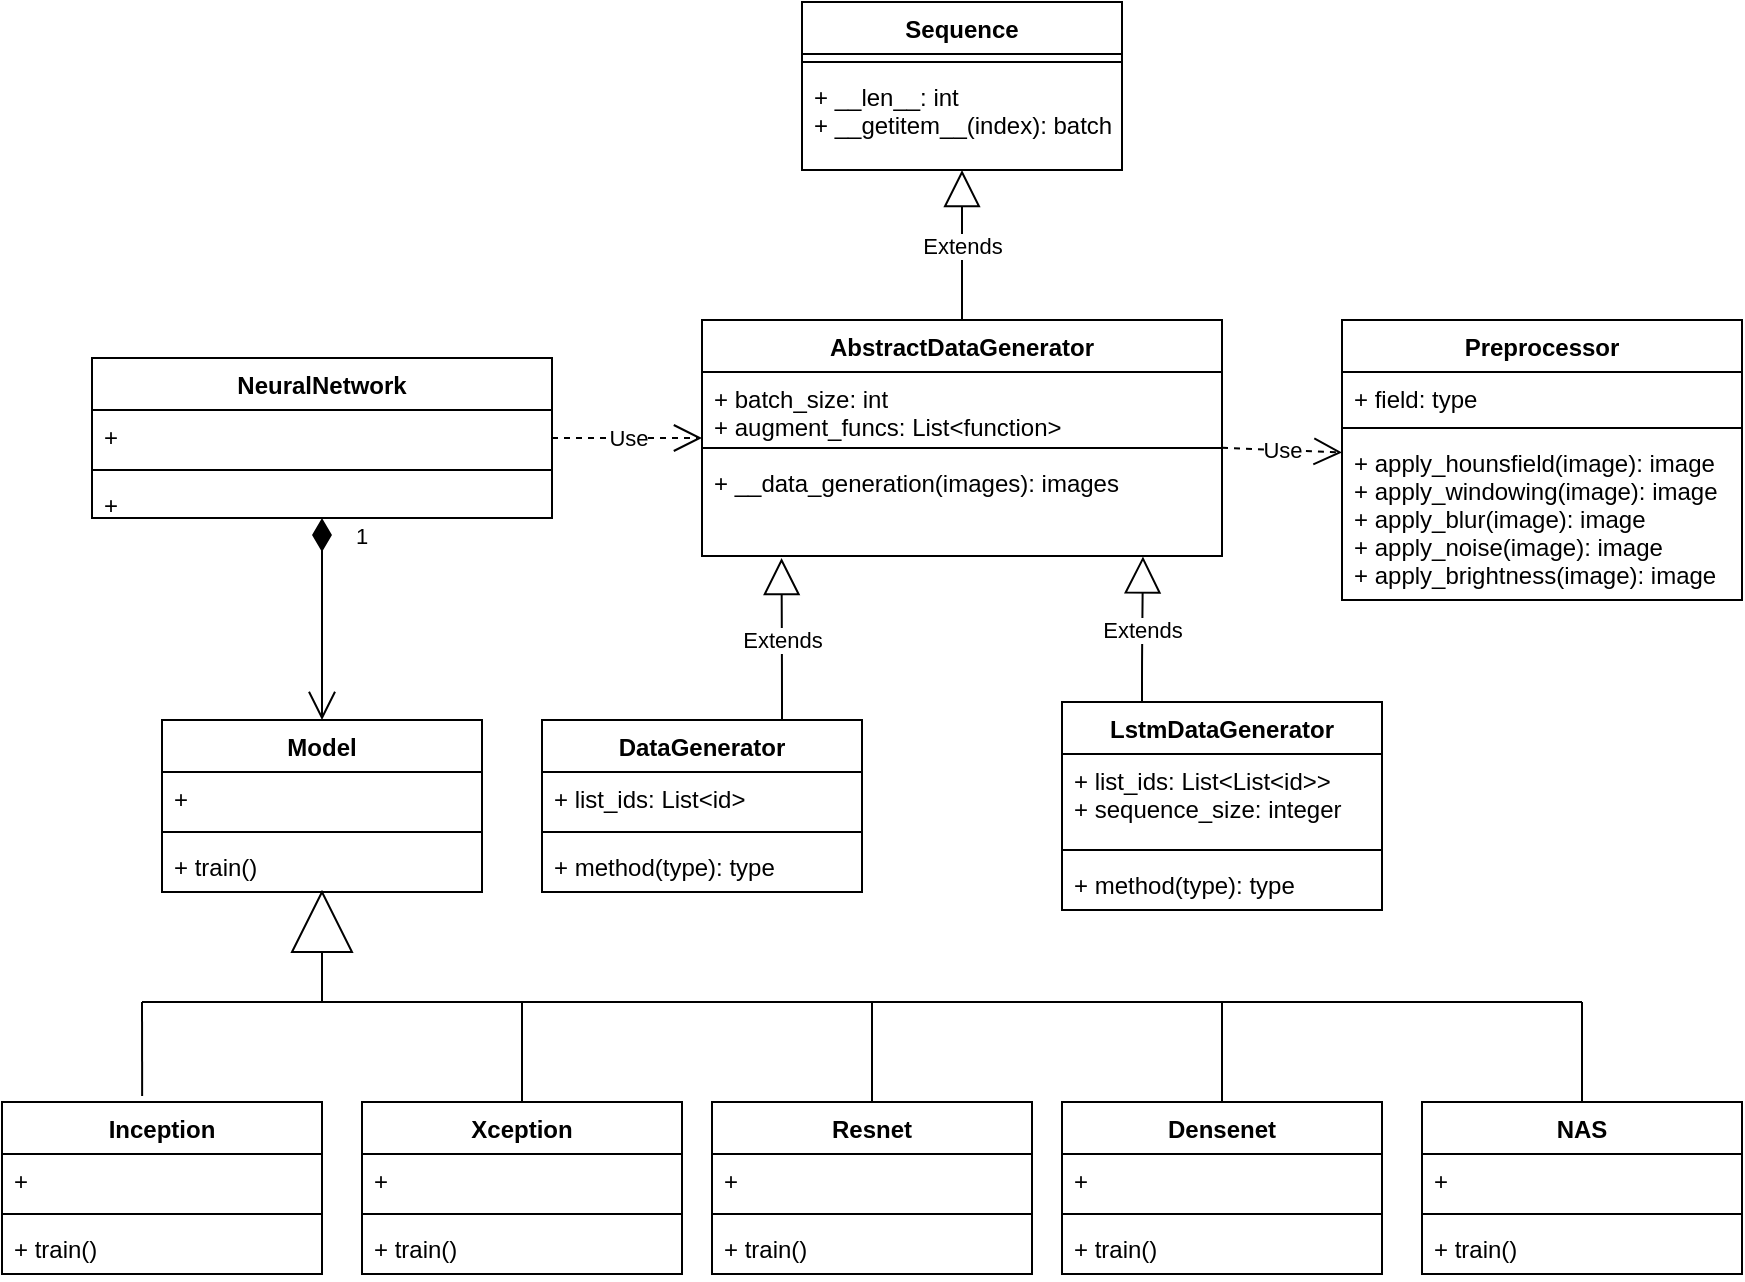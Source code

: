 <mxfile version="12.2.2" type="device" pages="1"><diagram id="Bgm2nvEqNwHCRgUSUqQR" name="Page-1"><mxGraphModel dx="1605" dy="698" grid="0" gridSize="10" guides="1" tooltips="1" connect="1" arrows="1" fold="1" page="0" pageScale="1" pageWidth="827" pageHeight="1169" background="#FFFFFF" math="0" shadow="0"><root><mxCell id="0"/><mxCell id="1" parent="0"/><mxCell id="lSeLnU143KVyjsHp4hio-2" value="Preprocessor" style="swimlane;fontStyle=1;align=center;verticalAlign=top;childLayout=stackLayout;horizontal=1;startSize=26;horizontalStack=0;resizeParent=1;resizeParentMax=0;resizeLast=0;collapsible=1;marginBottom=0;" parent="1" vertex="1"><mxGeometry x="600" y="179" width="200" height="140" as="geometry"/></mxCell><mxCell id="lSeLnU143KVyjsHp4hio-3" value="+ field: type" style="text;strokeColor=none;fillColor=none;align=left;verticalAlign=top;spacingLeft=4;spacingRight=4;overflow=hidden;rotatable=0;points=[[0,0.5],[1,0.5]];portConstraint=eastwest;" parent="lSeLnU143KVyjsHp4hio-2" vertex="1"><mxGeometry y="26" width="200" height="24" as="geometry"/></mxCell><mxCell id="lSeLnU143KVyjsHp4hio-4" value="" style="line;strokeWidth=1;fillColor=none;align=left;verticalAlign=middle;spacingTop=-1;spacingLeft=3;spacingRight=3;rotatable=0;labelPosition=right;points=[];portConstraint=eastwest;" parent="lSeLnU143KVyjsHp4hio-2" vertex="1"><mxGeometry y="50" width="200" height="8" as="geometry"/></mxCell><mxCell id="lSeLnU143KVyjsHp4hio-5" value="+ apply_hounsfield(image): image&#10;+ apply_windowing(image): image&#10;+ apply_blur(image): image&#10;+ apply_noise(image): image&#10;+ apply_brightness(image): image&#10;" style="text;strokeColor=none;fillColor=none;align=left;verticalAlign=top;spacingLeft=4;spacingRight=4;overflow=hidden;rotatable=0;points=[[0,0.5],[1,0.5]];portConstraint=eastwest;fontStyle=0" parent="lSeLnU143KVyjsHp4hio-2" vertex="1"><mxGeometry y="58" width="200" height="82" as="geometry"/></mxCell><mxCell id="lSeLnU143KVyjsHp4hio-14" value="DataGenerator" style="swimlane;fontStyle=1;align=center;verticalAlign=top;childLayout=stackLayout;horizontal=1;startSize=26;horizontalStack=0;resizeParent=1;resizeParentMax=0;resizeLast=0;collapsible=1;marginBottom=0;" parent="1" vertex="1"><mxGeometry x="200" y="379" width="160" height="86" as="geometry"/></mxCell><mxCell id="lSeLnU143KVyjsHp4hio-15" value="+ list_ids: List&lt;id&gt;" style="text;strokeColor=none;fillColor=none;align=left;verticalAlign=top;spacingLeft=4;spacingRight=4;overflow=hidden;rotatable=0;points=[[0,0.5],[1,0.5]];portConstraint=eastwest;" parent="lSeLnU143KVyjsHp4hio-14" vertex="1"><mxGeometry y="26" width="160" height="26" as="geometry"/></mxCell><mxCell id="lSeLnU143KVyjsHp4hio-16" value="" style="line;strokeWidth=1;fillColor=none;align=left;verticalAlign=middle;spacingTop=-1;spacingLeft=3;spacingRight=3;rotatable=0;labelPosition=right;points=[];portConstraint=eastwest;" parent="lSeLnU143KVyjsHp4hio-14" vertex="1"><mxGeometry y="52" width="160" height="8" as="geometry"/></mxCell><mxCell id="lSeLnU143KVyjsHp4hio-17" value="+ method(type): type" style="text;strokeColor=none;fillColor=none;align=left;verticalAlign=top;spacingLeft=4;spacingRight=4;overflow=hidden;rotatable=0;points=[[0,0.5],[1,0.5]];portConstraint=eastwest;" parent="lSeLnU143KVyjsHp4hio-14" vertex="1"><mxGeometry y="60" width="160" height="26" as="geometry"/></mxCell><mxCell id="lSeLnU143KVyjsHp4hio-18" value="LstmDataGenerator" style="swimlane;fontStyle=1;align=center;verticalAlign=top;childLayout=stackLayout;horizontal=1;startSize=26;horizontalStack=0;resizeParent=1;resizeParentMax=0;resizeLast=0;collapsible=1;marginBottom=0;" parent="1" vertex="1"><mxGeometry x="460" y="370" width="160" height="104" as="geometry"/></mxCell><mxCell id="lSeLnU143KVyjsHp4hio-19" value="+ list_ids: List&lt;List&lt;id&gt;&gt;&#10;+ sequence_size: integer" style="text;strokeColor=none;fillColor=none;align=left;verticalAlign=top;spacingLeft=4;spacingRight=4;overflow=hidden;rotatable=0;points=[[0,0.5],[1,0.5]];portConstraint=eastwest;" parent="lSeLnU143KVyjsHp4hio-18" vertex="1"><mxGeometry y="26" width="160" height="44" as="geometry"/></mxCell><mxCell id="lSeLnU143KVyjsHp4hio-20" value="" style="line;strokeWidth=1;fillColor=none;align=left;verticalAlign=middle;spacingTop=-1;spacingLeft=3;spacingRight=3;rotatable=0;labelPosition=right;points=[];portConstraint=eastwest;" parent="lSeLnU143KVyjsHp4hio-18" vertex="1"><mxGeometry y="70" width="160" height="8" as="geometry"/></mxCell><mxCell id="lSeLnU143KVyjsHp4hio-21" value="+ method(type): type" style="text;strokeColor=none;fillColor=none;align=left;verticalAlign=top;spacingLeft=4;spacingRight=4;overflow=hidden;rotatable=0;points=[[0,0.5],[1,0.5]];portConstraint=eastwest;" parent="lSeLnU143KVyjsHp4hio-18" vertex="1"><mxGeometry y="78" width="160" height="26" as="geometry"/></mxCell><mxCell id="lSeLnU143KVyjsHp4hio-23" value="Extends" style="endArrow=block;endSize=16;endFill=0;html=1;entryX=0.153;entryY=1.02;entryDx=0;entryDy=0;entryPerimeter=0;exitX=0.75;exitY=0;exitDx=0;exitDy=0;" parent="1" source="lSeLnU143KVyjsHp4hio-14" target="lSeLnU143KVyjsHp4hio-37" edge="1"><mxGeometry width="160" relative="1" as="geometry"><mxPoint x="390" y="422" as="sourcePoint"/><mxPoint x="350" y="330" as="targetPoint"/><Array as="points"><mxPoint x="320" y="360"/></Array></mxGeometry></mxCell><mxCell id="lSeLnU143KVyjsHp4hio-24" value="Extends" style="endArrow=block;endSize=16;endFill=0;html=1;exitX=0.25;exitY=0;exitDx=0;exitDy=0;entryX=0.848;entryY=1.004;entryDx=0;entryDy=0;entryPerimeter=0;" parent="1" source="lSeLnU143KVyjsHp4hio-18" target="lSeLnU143KVyjsHp4hio-37" edge="1"><mxGeometry width="160" relative="1" as="geometry"><mxPoint x="10" y="360" as="sourcePoint"/><mxPoint x="510" y="310" as="targetPoint"/><Array as="points"><mxPoint x="500" y="350"/></Array></mxGeometry></mxCell><mxCell id="lSeLnU143KVyjsHp4hio-26" value="Use" style="endArrow=open;endSize=12;dashed=1;html=1;" parent="1" source="lSeLnU143KVyjsHp4hio-34" target="lSeLnU143KVyjsHp4hio-2" edge="1"><mxGeometry width="160" relative="1" as="geometry"><mxPoint x="220" y="244.936" as="sourcePoint"/><mxPoint x="170" y="360" as="targetPoint"/></mxGeometry></mxCell><mxCell id="lSeLnU143KVyjsHp4hio-27" value="Sequence" style="swimlane;fontStyle=1;align=center;verticalAlign=top;childLayout=stackLayout;horizontal=1;startSize=26;horizontalStack=0;resizeParent=1;resizeParentMax=0;resizeLast=0;collapsible=1;marginBottom=0;" parent="1" vertex="1"><mxGeometry x="330" y="20" width="160" height="84" as="geometry"/></mxCell><mxCell id="lSeLnU143KVyjsHp4hio-29" value="" style="line;strokeWidth=1;fillColor=none;align=left;verticalAlign=middle;spacingTop=-1;spacingLeft=3;spacingRight=3;rotatable=0;labelPosition=right;points=[];portConstraint=eastwest;" parent="lSeLnU143KVyjsHp4hio-27" vertex="1"><mxGeometry y="26" width="160" height="8" as="geometry"/></mxCell><mxCell id="lSeLnU143KVyjsHp4hio-30" value="+ __len__: int&#10;+ __getitem__(index): batch" style="text;strokeColor=none;fillColor=none;align=left;verticalAlign=top;spacingLeft=4;spacingRight=4;overflow=hidden;rotatable=0;points=[[0,0.5],[1,0.5]];portConstraint=eastwest;" parent="lSeLnU143KVyjsHp4hio-27" vertex="1"><mxGeometry y="34" width="160" height="50" as="geometry"/></mxCell><mxCell id="lSeLnU143KVyjsHp4hio-31" value="Extends" style="endArrow=block;endSize=16;endFill=0;html=1;" parent="1" source="lSeLnU143KVyjsHp4hio-34" target="lSeLnU143KVyjsHp4hio-27" edge="1"><mxGeometry width="160" relative="1" as="geometry"><mxPoint x="143.352" y="213" as="sourcePoint"/><mxPoint x="170" y="430" as="targetPoint"/></mxGeometry></mxCell><mxCell id="lSeLnU143KVyjsHp4hio-34" value="AbstractDataGenerator" style="swimlane;fontStyle=1;align=center;verticalAlign=top;childLayout=stackLayout;horizontal=1;startSize=26;horizontalStack=0;resizeParent=1;resizeParentMax=0;resizeLast=0;collapsible=1;marginBottom=0;swimlaneFillColor=none;shadow=0;comic=0;" parent="1" vertex="1"><mxGeometry x="280" y="179" width="260" height="118" as="geometry"/></mxCell><mxCell id="lSeLnU143KVyjsHp4hio-35" value="+ batch_size: int&#10;+ augment_funcs: List&lt;function&gt;" style="text;strokeColor=none;fillColor=none;align=left;verticalAlign=top;spacingLeft=4;spacingRight=4;overflow=hidden;rotatable=0;points=[[0,0.5],[1,0.5]];portConstraint=eastwest;" parent="lSeLnU143KVyjsHp4hio-34" vertex="1"><mxGeometry y="26" width="260" height="34" as="geometry"/></mxCell><mxCell id="lSeLnU143KVyjsHp4hio-36" value="" style="line;strokeWidth=1;fillColor=none;align=left;verticalAlign=middle;spacingTop=-1;spacingLeft=3;spacingRight=3;rotatable=0;labelPosition=right;points=[];portConstraint=eastwest;" parent="lSeLnU143KVyjsHp4hio-34" vertex="1"><mxGeometry y="60" width="260" height="8" as="geometry"/></mxCell><mxCell id="lSeLnU143KVyjsHp4hio-37" value="+ __data_generation(images): images" style="text;strokeColor=none;fillColor=none;align=left;verticalAlign=top;spacingLeft=4;spacingRight=4;overflow=hidden;rotatable=0;points=[[0,0.5],[1,0.5]];portConstraint=eastwest;" parent="lSeLnU143KVyjsHp4hio-34" vertex="1"><mxGeometry y="68" width="260" height="50" as="geometry"/></mxCell><mxCell id="lSeLnU143KVyjsHp4hio-38" value="NeuralNetwork" style="swimlane;fontStyle=1;align=center;verticalAlign=top;childLayout=stackLayout;horizontal=1;startSize=26;horizontalStack=0;resizeParent=1;resizeParentMax=0;resizeLast=0;collapsible=1;marginBottom=0;" parent="1" vertex="1"><mxGeometry x="-25" y="198" width="230" height="80" as="geometry"/></mxCell><mxCell id="lSeLnU143KVyjsHp4hio-39" value="+" style="text;strokeColor=none;fillColor=none;align=left;verticalAlign=top;spacingLeft=4;spacingRight=4;overflow=hidden;rotatable=0;points=[[0,0.5],[1,0.5]];portConstraint=eastwest;" parent="lSeLnU143KVyjsHp4hio-38" vertex="1"><mxGeometry y="26" width="230" height="26" as="geometry"/></mxCell><mxCell id="lSeLnU143KVyjsHp4hio-40" value="" style="line;strokeWidth=1;fillColor=none;align=left;verticalAlign=middle;spacingTop=-1;spacingLeft=3;spacingRight=3;rotatable=0;labelPosition=right;points=[];portConstraint=eastwest;" parent="lSeLnU143KVyjsHp4hio-38" vertex="1"><mxGeometry y="52" width="230" height="8" as="geometry"/></mxCell><mxCell id="lSeLnU143KVyjsHp4hio-41" value="+" style="text;strokeColor=none;fillColor=none;align=left;verticalAlign=top;spacingLeft=4;spacingRight=4;overflow=hidden;rotatable=0;points=[[0,0.5],[1,0.5]];portConstraint=eastwest;" parent="lSeLnU143KVyjsHp4hio-38" vertex="1"><mxGeometry y="60" width="230" height="20" as="geometry"/></mxCell><mxCell id="lSeLnU143KVyjsHp4hio-43" value="Model" style="swimlane;fontStyle=1;align=center;verticalAlign=top;childLayout=stackLayout;horizontal=1;startSize=26;horizontalStack=0;resizeParent=1;resizeParentMax=0;resizeLast=0;collapsible=1;marginBottom=0;" parent="1" vertex="1"><mxGeometry x="10" y="379" width="160" height="86" as="geometry"/></mxCell><mxCell id="lSeLnU143KVyjsHp4hio-44" value="+ " style="text;strokeColor=none;fillColor=none;align=left;verticalAlign=top;spacingLeft=4;spacingRight=4;overflow=hidden;rotatable=0;points=[[0,0.5],[1,0.5]];portConstraint=eastwest;" parent="lSeLnU143KVyjsHp4hio-43" vertex="1"><mxGeometry y="26" width="160" height="26" as="geometry"/></mxCell><mxCell id="lSeLnU143KVyjsHp4hio-45" value="" style="line;strokeWidth=1;fillColor=none;align=left;verticalAlign=middle;spacingTop=-1;spacingLeft=3;spacingRight=3;rotatable=0;labelPosition=right;points=[];portConstraint=eastwest;" parent="lSeLnU143KVyjsHp4hio-43" vertex="1"><mxGeometry y="52" width="160" height="8" as="geometry"/></mxCell><mxCell id="lSeLnU143KVyjsHp4hio-46" value="+ train()" style="text;strokeColor=none;fillColor=none;align=left;verticalAlign=top;spacingLeft=4;spacingRight=4;overflow=hidden;rotatable=0;points=[[0,0.5],[1,0.5]];portConstraint=eastwest;" parent="lSeLnU143KVyjsHp4hio-43" vertex="1"><mxGeometry y="60" width="160" height="26" as="geometry"/></mxCell><mxCell id="lSeLnU143KVyjsHp4hio-47" value="1" style="endArrow=open;html=1;endSize=12;startArrow=diamondThin;startSize=14;startFill=1;edgeStyle=orthogonalEdgeStyle;align=left;verticalAlign=bottom;" parent="1" source="lSeLnU143KVyjsHp4hio-38" target="lSeLnU143KVyjsHp4hio-43" edge="1"><mxGeometry x="-0.65" y="15" relative="1" as="geometry"><mxPoint x="10" y="520" as="sourcePoint"/><mxPoint x="170" y="520" as="targetPoint"/><mxPoint as="offset"/></mxGeometry></mxCell><mxCell id="lSeLnU143KVyjsHp4hio-48" value="Inception" style="swimlane;fontStyle=1;align=center;verticalAlign=top;childLayout=stackLayout;horizontal=1;startSize=26;horizontalStack=0;resizeParent=1;resizeParentMax=0;resizeLast=0;collapsible=1;marginBottom=0;" parent="1" vertex="1"><mxGeometry x="-70" y="570" width="160" height="86" as="geometry"/></mxCell><mxCell id="lSeLnU143KVyjsHp4hio-49" value="+" style="text;strokeColor=none;fillColor=none;align=left;verticalAlign=top;spacingLeft=4;spacingRight=4;overflow=hidden;rotatable=0;points=[[0,0.5],[1,0.5]];portConstraint=eastwest;" parent="lSeLnU143KVyjsHp4hio-48" vertex="1"><mxGeometry y="26" width="160" height="26" as="geometry"/></mxCell><mxCell id="lSeLnU143KVyjsHp4hio-50" value="" style="line;strokeWidth=1;fillColor=none;align=left;verticalAlign=middle;spacingTop=-1;spacingLeft=3;spacingRight=3;rotatable=0;labelPosition=right;points=[];portConstraint=eastwest;" parent="lSeLnU143KVyjsHp4hio-48" vertex="1"><mxGeometry y="52" width="160" height="8" as="geometry"/></mxCell><mxCell id="lSeLnU143KVyjsHp4hio-51" value="+ train()" style="text;strokeColor=none;fillColor=none;align=left;verticalAlign=top;spacingLeft=4;spacingRight=4;overflow=hidden;rotatable=0;points=[[0,0.5],[1,0.5]];portConstraint=eastwest;" parent="lSeLnU143KVyjsHp4hio-48" vertex="1"><mxGeometry y="60" width="160" height="26" as="geometry"/></mxCell><mxCell id="lSeLnU143KVyjsHp4hio-64" value="Xception" style="swimlane;fontStyle=1;align=center;verticalAlign=top;childLayout=stackLayout;horizontal=1;startSize=26;horizontalStack=0;resizeParent=1;resizeParentMax=0;resizeLast=0;collapsible=1;marginBottom=0;" parent="1" vertex="1"><mxGeometry x="110" y="570" width="160" height="86" as="geometry"/></mxCell><mxCell id="lSeLnU143KVyjsHp4hio-65" value="+" style="text;strokeColor=none;fillColor=none;align=left;verticalAlign=top;spacingLeft=4;spacingRight=4;overflow=hidden;rotatable=0;points=[[0,0.5],[1,0.5]];portConstraint=eastwest;" parent="lSeLnU143KVyjsHp4hio-64" vertex="1"><mxGeometry y="26" width="160" height="26" as="geometry"/></mxCell><mxCell id="lSeLnU143KVyjsHp4hio-66" value="" style="line;strokeWidth=1;fillColor=none;align=left;verticalAlign=middle;spacingTop=-1;spacingLeft=3;spacingRight=3;rotatable=0;labelPosition=right;points=[];portConstraint=eastwest;" parent="lSeLnU143KVyjsHp4hio-64" vertex="1"><mxGeometry y="52" width="160" height="8" as="geometry"/></mxCell><mxCell id="lSeLnU143KVyjsHp4hio-67" value="+ train()" style="text;strokeColor=none;fillColor=none;align=left;verticalAlign=top;spacingLeft=4;spacingRight=4;overflow=hidden;rotatable=0;points=[[0,0.5],[1,0.5]];portConstraint=eastwest;" parent="lSeLnU143KVyjsHp4hio-64" vertex="1"><mxGeometry y="60" width="160" height="26" as="geometry"/></mxCell><mxCell id="lSeLnU143KVyjsHp4hio-68" value="Resnet" style="swimlane;fontStyle=1;align=center;verticalAlign=top;childLayout=stackLayout;horizontal=1;startSize=26;horizontalStack=0;resizeParent=1;resizeParentMax=0;resizeLast=0;collapsible=1;marginBottom=0;" parent="1" vertex="1"><mxGeometry x="285" y="570" width="160" height="86" as="geometry"/></mxCell><mxCell id="lSeLnU143KVyjsHp4hio-69" value="+" style="text;strokeColor=none;fillColor=none;align=left;verticalAlign=top;spacingLeft=4;spacingRight=4;overflow=hidden;rotatable=0;points=[[0,0.5],[1,0.5]];portConstraint=eastwest;" parent="lSeLnU143KVyjsHp4hio-68" vertex="1"><mxGeometry y="26" width="160" height="26" as="geometry"/></mxCell><mxCell id="lSeLnU143KVyjsHp4hio-70" value="" style="line;strokeWidth=1;fillColor=none;align=left;verticalAlign=middle;spacingTop=-1;spacingLeft=3;spacingRight=3;rotatable=0;labelPosition=right;points=[];portConstraint=eastwest;" parent="lSeLnU143KVyjsHp4hio-68" vertex="1"><mxGeometry y="52" width="160" height="8" as="geometry"/></mxCell><mxCell id="lSeLnU143KVyjsHp4hio-71" value="+ train()" style="text;strokeColor=none;fillColor=none;align=left;verticalAlign=top;spacingLeft=4;spacingRight=4;overflow=hidden;rotatable=0;points=[[0,0.5],[1,0.5]];portConstraint=eastwest;" parent="lSeLnU143KVyjsHp4hio-68" vertex="1"><mxGeometry y="60" width="160" height="26" as="geometry"/></mxCell><mxCell id="lSeLnU143KVyjsHp4hio-72" value="Densenet" style="swimlane;fontStyle=1;align=center;verticalAlign=top;childLayout=stackLayout;horizontal=1;startSize=26;horizontalStack=0;resizeParent=1;resizeParentMax=0;resizeLast=0;collapsible=1;marginBottom=0;" parent="1" vertex="1"><mxGeometry x="460" y="570" width="160" height="86" as="geometry"/></mxCell><mxCell id="lSeLnU143KVyjsHp4hio-73" value="+" style="text;strokeColor=none;fillColor=none;align=left;verticalAlign=top;spacingLeft=4;spacingRight=4;overflow=hidden;rotatable=0;points=[[0,0.5],[1,0.5]];portConstraint=eastwest;" parent="lSeLnU143KVyjsHp4hio-72" vertex="1"><mxGeometry y="26" width="160" height="26" as="geometry"/></mxCell><mxCell id="lSeLnU143KVyjsHp4hio-74" value="" style="line;strokeWidth=1;fillColor=none;align=left;verticalAlign=middle;spacingTop=-1;spacingLeft=3;spacingRight=3;rotatable=0;labelPosition=right;points=[];portConstraint=eastwest;" parent="lSeLnU143KVyjsHp4hio-72" vertex="1"><mxGeometry y="52" width="160" height="8" as="geometry"/></mxCell><mxCell id="lSeLnU143KVyjsHp4hio-75" value="+ train()" style="text;strokeColor=none;fillColor=none;align=left;verticalAlign=top;spacingLeft=4;spacingRight=4;overflow=hidden;rotatable=0;points=[[0,0.5],[1,0.5]];portConstraint=eastwest;" parent="lSeLnU143KVyjsHp4hio-72" vertex="1"><mxGeometry y="60" width="160" height="26" as="geometry"/></mxCell><mxCell id="lSeLnU143KVyjsHp4hio-76" value="NAS" style="swimlane;fontStyle=1;align=center;verticalAlign=top;childLayout=stackLayout;horizontal=1;startSize=26;horizontalStack=0;resizeParent=1;resizeParentMax=0;resizeLast=0;collapsible=1;marginBottom=0;" parent="1" vertex="1"><mxGeometry x="640" y="570" width="160" height="86" as="geometry"/></mxCell><mxCell id="lSeLnU143KVyjsHp4hio-77" value="+" style="text;strokeColor=none;fillColor=none;align=left;verticalAlign=top;spacingLeft=4;spacingRight=4;overflow=hidden;rotatable=0;points=[[0,0.5],[1,0.5]];portConstraint=eastwest;" parent="lSeLnU143KVyjsHp4hio-76" vertex="1"><mxGeometry y="26" width="160" height="26" as="geometry"/></mxCell><mxCell id="lSeLnU143KVyjsHp4hio-78" value="" style="line;strokeWidth=1;fillColor=none;align=left;verticalAlign=middle;spacingTop=-1;spacingLeft=3;spacingRight=3;rotatable=0;labelPosition=right;points=[];portConstraint=eastwest;" parent="lSeLnU143KVyjsHp4hio-76" vertex="1"><mxGeometry y="52" width="160" height="8" as="geometry"/></mxCell><mxCell id="lSeLnU143KVyjsHp4hio-79" value="+ train()" style="text;strokeColor=none;fillColor=none;align=left;verticalAlign=top;spacingLeft=4;spacingRight=4;overflow=hidden;rotatable=0;points=[[0,0.5],[1,0.5]];portConstraint=eastwest;" parent="lSeLnU143KVyjsHp4hio-76" vertex="1"><mxGeometry y="60" width="160" height="26" as="geometry"/></mxCell><mxCell id="lSeLnU143KVyjsHp4hio-92" value="" style="verticalLabelPosition=bottom;verticalAlign=top;html=1;shape=mxgraph.basic.acute_triangle;dx=0.5;" parent="1" vertex="1"><mxGeometry x="75" y="465" width="30" height="30" as="geometry"/></mxCell><mxCell id="lSeLnU143KVyjsHp4hio-94" value="" style="endArrow=none;html=1;exitX=0.438;exitY=-0.035;exitDx=0;exitDy=0;exitPerimeter=0;" parent="1" source="lSeLnU143KVyjsHp4hio-48" edge="1"><mxGeometry width="50" height="50" relative="1" as="geometry"><mxPoint x="-70" y="730" as="sourcePoint"/><mxPoint y="520" as="targetPoint"/></mxGeometry></mxCell><mxCell id="lSeLnU143KVyjsHp4hio-95" value="" style="endArrow=none;html=1;" parent="1" edge="1"><mxGeometry width="50" height="50" relative="1" as="geometry"><mxPoint y="520" as="sourcePoint"/><mxPoint x="720" y="520" as="targetPoint"/></mxGeometry></mxCell><mxCell id="lSeLnU143KVyjsHp4hio-96" value="" style="endArrow=none;html=1;entryX=0.5;entryY=1;entryDx=0;entryDy=0;entryPerimeter=0;" parent="1" target="lSeLnU143KVyjsHp4hio-92" edge="1"><mxGeometry width="50" height="50" relative="1" as="geometry"><mxPoint x="90" y="520" as="sourcePoint"/><mxPoint y="700" as="targetPoint"/></mxGeometry></mxCell><mxCell id="lSeLnU143KVyjsHp4hio-97" value="" style="endArrow=none;html=1;" parent="1" source="lSeLnU143KVyjsHp4hio-64" edge="1"><mxGeometry width="50" height="50" relative="1" as="geometry"><mxPoint x="-40" y="760" as="sourcePoint"/><mxPoint x="190" y="520" as="targetPoint"/></mxGeometry></mxCell><mxCell id="lSeLnU143KVyjsHp4hio-98" value="" style="endArrow=none;html=1;" parent="1" target="lSeLnU143KVyjsHp4hio-68" edge="1"><mxGeometry width="50" height="50" relative="1" as="geometry"><mxPoint x="365" y="520" as="sourcePoint"/><mxPoint x="20" y="720" as="targetPoint"/></mxGeometry></mxCell><mxCell id="lSeLnU143KVyjsHp4hio-99" value="" style="endArrow=none;html=1;" parent="1" target="lSeLnU143KVyjsHp4hio-72" edge="1"><mxGeometry width="50" height="50" relative="1" as="geometry"><mxPoint x="540" y="520" as="sourcePoint"/><mxPoint x="30" y="730" as="targetPoint"/></mxGeometry></mxCell><mxCell id="lSeLnU143KVyjsHp4hio-100" value="" style="endArrow=none;html=1;" parent="1" source="lSeLnU143KVyjsHp4hio-76" edge="1"><mxGeometry width="50" height="50" relative="1" as="geometry"><mxPoint x="-10" y="790" as="sourcePoint"/><mxPoint x="720" y="520" as="targetPoint"/></mxGeometry></mxCell><mxCell id="lSeLnU143KVyjsHp4hio-102" value="Use" style="endArrow=open;endSize=12;dashed=1;html=1;" parent="1" source="lSeLnU143KVyjsHp4hio-38" target="lSeLnU143KVyjsHp4hio-34" edge="1"><mxGeometry width="160" relative="1" as="geometry"><mxPoint x="-70" y="680" as="sourcePoint"/><mxPoint x="90" y="680" as="targetPoint"/></mxGeometry></mxCell></root></mxGraphModel></diagram></mxfile>